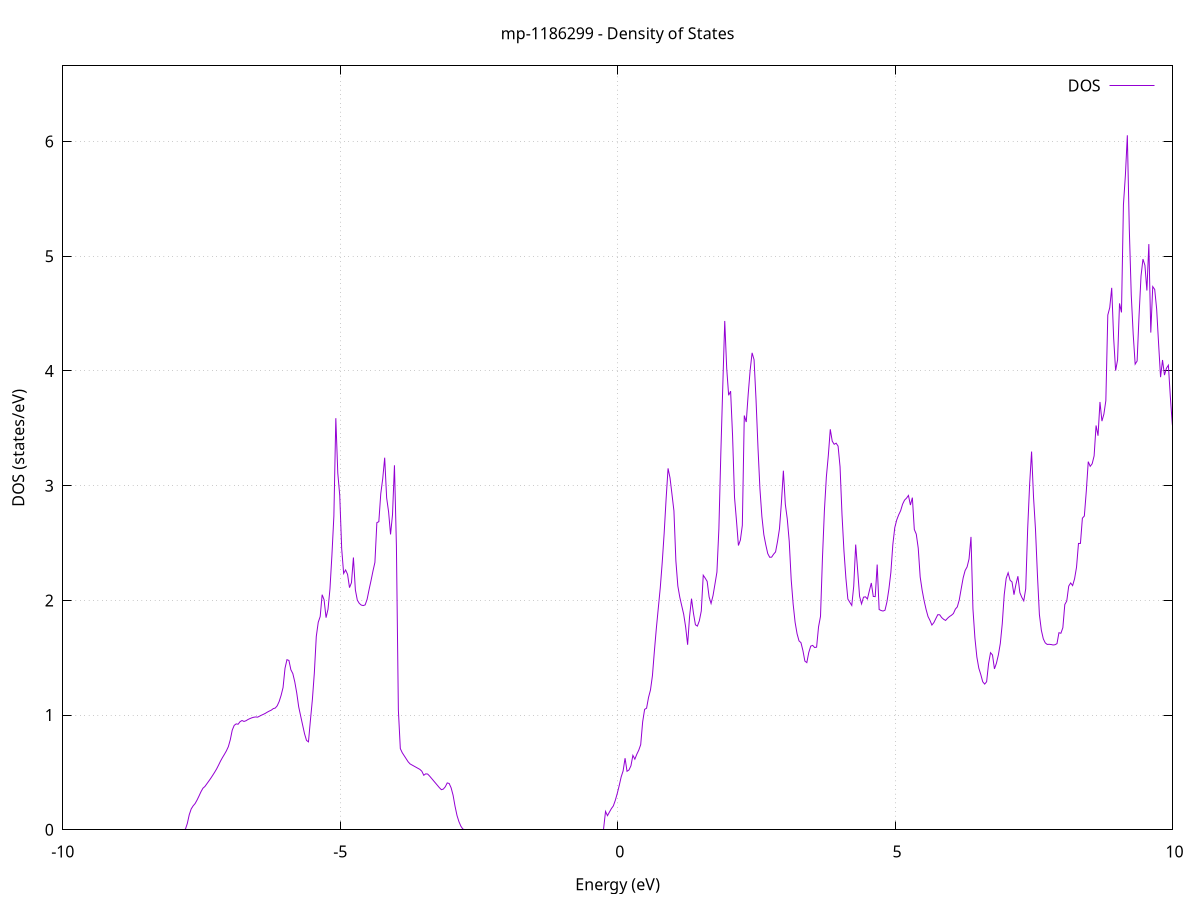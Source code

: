 set title 'mp-1186299 - Density of States'
set xlabel 'Energy (eV)'
set ylabel 'DOS (states/eV)'
set grid
set xrange [-10:10]
set yrange [0:6.660]
set xzeroaxis lt -1
set terminal png size 800,600
set output 'mp-1186299_dos_gnuplot.png'
plot '-' using 1:2 with lines title 'DOS'
-35.335700 0.000000
-35.300500 0.000000
-35.265200 0.000000
-35.230000 0.000000
-35.194800 0.000000
-35.159600 0.000000
-35.124300 0.000000
-35.089100 0.000000
-35.053900 0.000000
-35.018700 0.000000
-34.983400 0.000000
-34.948200 0.000000
-34.913000 0.000000
-34.877800 0.000000
-34.842600 0.000000
-34.807300 0.000000
-34.772100 0.000000
-34.736900 0.000000
-34.701700 0.000000
-34.666400 0.000000
-34.631200 0.000000
-34.596000 0.000000
-34.560800 0.000000
-34.525500 0.000000
-34.490300 0.000000
-34.455100 0.000000
-34.419900 0.000000
-34.384700 0.000000
-34.349400 0.000000
-34.314200 0.000000
-34.279000 0.000000
-34.243800 0.000000
-34.208500 0.000000
-34.173300 0.000000
-34.138100 0.000000
-34.102900 0.000000
-34.067600 0.000000
-34.032400 0.000000
-33.997200 0.000000
-33.962000 0.000000
-33.926800 0.000000
-33.891500 0.000000
-33.856300 0.000000
-33.821100 0.000000
-33.785900 0.000000
-33.750600 0.000000
-33.715400 0.000000
-33.680200 0.000000
-33.645000 0.000000
-33.609700 0.000000
-33.574500 0.000000
-33.539300 0.000000
-33.504100 0.000000
-33.468900 0.000000
-33.433600 0.000000
-33.398400 0.000000
-33.363200 0.000000
-33.328000 0.000000
-33.292700 0.000000
-33.257500 0.000000
-33.222300 0.000000
-33.187100 0.000000
-33.151900 0.000000
-33.116600 0.000000
-33.081400 0.000000
-33.046200 0.000000
-33.011000 0.000000
-32.975700 0.000000
-32.940500 0.000000
-32.905300 0.000000
-32.870100 0.000000
-32.834800 0.000000
-32.799600 0.000000
-32.764400 0.000000
-32.729200 0.000000
-32.694000 0.000000
-32.658700 0.000000
-32.623500 0.000000
-32.588300 0.000000
-32.553100 0.000000
-32.517800 0.000000
-32.482600 0.000000
-32.447400 0.000000
-32.412200 0.000000
-32.376900 0.000000
-32.341700 0.000000
-32.306500 0.000000
-32.271300 0.000000
-32.236100 0.000000
-32.200800 0.000000
-32.165600 0.000000
-32.130400 80.696700
-32.095200 0.000000
-32.059900 0.000000
-32.024700 0.000000
-31.989500 0.000000
-31.954300 0.000000
-31.919000 0.000000
-31.883800 0.000000
-31.848600 0.000000
-31.813400 0.000000
-31.778200 0.000000
-31.742900 0.000000
-31.707700 0.000000
-31.672500 0.000000
-31.637300 0.000000
-31.602000 0.000000
-31.566800 0.000000
-31.531600 0.000000
-31.496400 0.000000
-31.461100 0.000000
-31.425900 0.000000
-31.390700 0.000000
-31.355500 0.000000
-31.320300 0.000000
-31.285000 0.000000
-31.249800 0.000000
-31.214600 0.000000
-31.179400 0.000000
-31.144100 0.000000
-31.108900 0.000000
-31.073700 0.000000
-31.038500 0.000000
-31.003300 0.000000
-30.968000 0.000000
-30.932800 0.000000
-30.897600 0.000000
-30.862400 0.000000
-30.827100 0.000000
-30.791900 0.000000
-30.756700 0.000000
-30.721500 0.000000
-30.686200 0.000000
-30.651000 0.000000
-30.615800 0.000000
-30.580600 0.000000
-30.545400 0.000000
-30.510100 0.000000
-30.474900 0.000000
-30.439700 0.000000
-30.404500 0.000000
-30.369200 0.000000
-30.334000 0.000000
-30.298800 0.000000
-30.263600 0.000000
-30.228300 0.000000
-30.193100 0.000000
-30.157900 0.000000
-30.122700 0.000000
-30.087500 0.000000
-30.052200 0.000000
-30.017000 0.000000
-29.981800 0.000000
-29.946600 0.000000
-29.911300 0.000000
-29.876100 0.000000
-29.840900 0.000000
-29.805700 0.000000
-29.770400 0.000000
-29.735200 0.000000
-29.700000 0.000000
-29.664800 0.000000
-29.629600 0.000000
-29.594300 0.000000
-29.559100 0.000000
-29.523900 0.000000
-29.488700 0.000000
-29.453400 0.000000
-29.418200 0.000000
-29.383000 0.000000
-29.347800 0.000000
-29.312500 0.000000
-29.277300 0.000000
-29.242100 0.000000
-29.206900 0.000000
-29.171700 0.000000
-29.136400 0.000000
-29.101200 0.000000
-29.066000 0.000000
-29.030800 0.000000
-28.995500 0.000000
-28.960300 0.000000
-28.925100 0.000000
-28.889900 0.000000
-28.854700 0.000000
-28.819400 0.000000
-28.784200 0.000000
-28.749000 0.000000
-28.713800 0.000000
-28.678500 0.000000
-28.643300 0.000000
-28.608100 0.000000
-28.572900 0.000000
-28.537600 0.000000
-28.502400 0.000000
-28.467200 0.000000
-28.432000 0.000000
-28.396800 0.000000
-28.361500 0.000000
-28.326300 0.000000
-28.291100 0.000000
-28.255900 0.000000
-28.220600 0.000000
-28.185400 0.000000
-28.150200 0.000000
-28.115000 0.000000
-28.079700 0.000000
-28.044500 0.000000
-28.009300 0.000000
-27.974100 0.000000
-27.938900 0.000000
-27.903600 0.000000
-27.868400 0.000000
-27.833200 0.000000
-27.798000 0.000000
-27.762700 0.000000
-27.727500 0.000000
-27.692300 0.000000
-27.657100 0.000000
-27.621800 0.000000
-27.586600 0.000000
-27.551400 0.000000
-27.516200 0.000000
-27.481000 0.000000
-27.445700 0.000000
-27.410500 0.000000
-27.375300 0.000000
-27.340100 0.000000
-27.304800 0.000000
-27.269600 0.000000
-27.234400 0.000000
-27.199200 0.000000
-27.163900 0.000000
-27.128700 0.000000
-27.093500 0.000000
-27.058300 0.000000
-27.023100 0.000000
-26.987800 0.000000
-26.952600 0.000000
-26.917400 0.000000
-26.882200 0.000000
-26.846900 0.000000
-26.811700 0.000000
-26.776500 0.000000
-26.741300 0.000000
-26.706100 0.000000
-26.670800 0.000000
-26.635600 0.000000
-26.600400 0.000000
-26.565200 0.000000
-26.529900 0.000000
-26.494700 0.000000
-26.459500 0.000000
-26.424300 0.000000
-26.389000 0.000000
-26.353800 0.000000
-26.318600 0.000000
-26.283400 0.000000
-26.248200 0.000000
-26.212900 0.000000
-26.177700 0.000000
-26.142500 0.000000
-26.107300 0.000000
-26.072000 0.000000
-26.036800 0.000000
-26.001600 0.000000
-25.966400 0.000000
-25.931100 0.000000
-25.895900 0.000000
-25.860700 0.000000
-25.825500 0.000000
-25.790300 0.000000
-25.755000 0.000000
-25.719800 0.000000
-25.684600 0.000000
-25.649400 0.000000
-25.614100 0.000000
-25.578900 0.000000
-25.543700 0.000000
-25.508500 0.000000
-25.473200 0.000000
-25.438000 0.000000
-25.402800 0.000000
-25.367600 0.000000
-25.332400 0.000000
-25.297100 0.000000
-25.261900 0.000000
-25.226700 0.000000
-25.191500 0.000000
-25.156200 0.000000
-25.121000 0.000000
-25.085800 0.000000
-25.050600 0.000000
-25.015300 0.000000
-24.980100 0.000000
-24.944900 0.000000
-24.909700 0.000000
-24.874500 0.000000
-24.839200 0.000000
-24.804000 0.000000
-24.768800 0.000000
-24.733600 0.000000
-24.698300 0.000000
-24.663100 0.000000
-24.627900 0.000000
-24.592700 0.000000
-24.557400 0.000000
-24.522200 0.000000
-24.487000 0.000000
-24.451800 0.000000
-24.416600 0.000000
-24.381300 0.000000
-24.346100 0.000000
-24.310900 0.000000
-24.275700 0.000000
-24.240400 0.000000
-24.205200 0.000000
-24.170000 0.000000
-24.134800 0.000000
-24.099600 0.000000
-24.064300 0.000000
-24.029100 0.000000
-23.993900 0.000000
-23.958700 0.000000
-23.923400 0.000000
-23.888200 0.000000
-23.853000 0.000000
-23.817800 0.000000
-23.782500 0.000000
-23.747300 0.000000
-23.712100 0.000000
-23.676900 0.000000
-23.641700 0.000000
-23.606400 0.000000
-23.571200 0.000000
-23.536000 0.000000
-23.500800 0.000000
-23.465500 0.000000
-23.430300 0.000000
-23.395100 0.000000
-23.359900 0.000000
-23.324600 0.000000
-23.289400 0.000000
-23.254200 0.000000
-23.219000 0.000000
-23.183800 0.000000
-23.148500 0.000000
-23.113300 0.000000
-23.078100 0.000000
-23.042900 0.000000
-23.007600 0.000000
-22.972400 0.000000
-22.937200 0.000000
-22.902000 0.000000
-22.866700 0.000000
-22.831500 0.000000
-22.796300 0.000000
-22.761100 0.000000
-22.725900 0.000000
-22.690600 0.000000
-22.655400 0.000000
-22.620200 0.000000
-22.585000 0.000000
-22.549700 0.000000
-22.514500 0.000000
-22.479300 0.000000
-22.444100 0.000000
-22.408800 0.000000
-22.373600 0.000000
-22.338400 0.000000
-22.303200 0.000000
-22.268000 0.000000
-22.232700 0.000000
-22.197500 0.000000
-22.162300 0.000000
-22.127100 0.000000
-22.091800 0.000000
-22.056600 0.000000
-22.021400 0.000000
-21.986200 0.000000
-21.951000 0.000000
-21.915700 0.000000
-21.880500 0.000000
-21.845300 0.000000
-21.810100 0.000000
-21.774800 0.000000
-21.739600 0.000000
-21.704400 0.000000
-21.669200 0.000000
-21.633900 0.000000
-21.598700 0.000000
-21.563500 0.000000
-21.528300 0.000000
-21.493100 0.000000
-21.457800 0.000000
-21.422600 0.000000
-21.387400 0.000000
-21.352200 0.000000
-21.316900 0.000000
-21.281700 0.000000
-21.246500 0.000000
-21.211300 0.000000
-21.176000 0.000000
-21.140800 0.000000
-21.105600 0.000000
-21.070400 0.000000
-21.035200 0.000000
-20.999900 0.000000
-20.964700 0.000000
-20.929500 0.000000
-20.894300 0.000000
-20.859000 0.000000
-20.823800 0.000000
-20.788600 0.000000
-20.753400 0.000000
-20.718100 0.000000
-20.682900 0.000000
-20.647700 0.000000
-20.612500 0.000000
-20.577300 0.000000
-20.542000 0.000000
-20.506800 0.000000
-20.471600 0.000000
-20.436400 0.000000
-20.401100 0.000000
-20.365900 0.000000
-20.330700 0.000000
-20.295500 0.000000
-20.260200 0.000000
-20.225000 0.000000
-20.189800 0.000000
-20.154600 0.000000
-20.119400 0.000000
-20.084100 0.000000
-20.048900 0.000000
-20.013700 0.000000
-19.978500 0.000000
-19.943200 0.000000
-19.908000 0.000000
-19.872800 0.000000
-19.837600 0.000000
-19.802400 0.000000
-19.767100 0.000000
-19.731900 0.000000
-19.696700 0.000000
-19.661500 0.000000
-19.626200 0.000000
-19.591000 0.000000
-19.555800 0.000000
-19.520600 0.000000
-19.485300 0.000000
-19.450100 0.000000
-19.414900 0.000000
-19.379700 0.000000
-19.344500 0.000000
-19.309200 0.000000
-19.274000 0.000000
-19.238800 0.000000
-19.203600 0.000000
-19.168300 0.000000
-19.133100 0.000000
-19.097900 0.000000
-19.062700 0.000000
-19.027400 0.000000
-18.992200 0.000000
-18.957000 0.000000
-18.921800 0.000000
-18.886600 0.000000
-18.851300 0.000000
-18.816100 0.000000
-18.780900 0.000000
-18.745700 0.000000
-18.710400 0.000000
-18.675200 0.000000
-18.640000 0.000000
-18.604800 0.000000
-18.569500 0.000000
-18.534300 0.000000
-18.499100 0.000000
-18.463900 0.000000
-18.428700 0.000000
-18.393400 0.000000
-18.358200 0.000000
-18.323000 0.000000
-18.287800 0.000000
-18.252500 0.000000
-18.217300 0.000000
-18.182100 0.000000
-18.146900 0.000000
-18.111600 0.000000
-18.076400 0.000000
-18.041200 0.000000
-18.006000 0.000000
-17.970800 0.000000
-17.935500 0.000000
-17.900300 0.000000
-17.865100 0.000000
-17.829900 0.000000
-17.794600 0.000000
-17.759400 0.000000
-17.724200 0.000000
-17.689000 0.000000
-17.653800 0.000000
-17.618500 0.000000
-17.583300 0.000000
-17.548100 0.000000
-17.512900 0.000000
-17.477600 0.000000
-17.442400 0.000000
-17.407200 0.000000
-17.372000 0.000000
-17.336700 0.000000
-17.301500 0.000000
-17.266300 0.000000
-17.231100 0.000000
-17.195900 0.000000
-17.160600 0.000000
-17.125400 0.000000
-17.090200 0.000000
-17.055000 0.000000
-17.019700 0.000000
-16.984500 0.000000
-16.949300 0.000000
-16.914100 0.000000
-16.878800 0.000000
-16.843600 0.000000
-16.808400 0.000000
-16.773200 0.000000
-16.738000 0.000000
-16.702700 0.000000
-16.667500 0.000000
-16.632300 0.000000
-16.597100 0.000000
-16.561800 0.000000
-16.526600 0.000000
-16.491400 0.000000
-16.456200 0.000000
-16.420900 0.000000
-16.385700 0.000000
-16.350500 0.000000
-16.315300 0.000000
-16.280100 0.000000
-16.244800 0.000000
-16.209600 0.000000
-16.174400 0.000000
-16.139200 0.000000
-16.103900 0.000000
-16.068700 0.000000
-16.033500 0.000000
-15.998300 0.000000
-15.963000 0.000000
-15.927800 0.000000
-15.892600 0.000000
-15.857400 0.000000
-15.822200 0.000000
-15.786900 0.000000
-15.751700 0.000000
-15.716500 0.000000
-15.681300 0.000000
-15.646000 0.000000
-15.610800 0.000000
-15.575600 0.000000
-15.540400 0.000000
-15.505100 0.000000
-15.469900 0.000000
-15.434700 0.000000
-15.399500 0.000000
-15.364300 0.000000
-15.329000 0.000000
-15.293800 0.000000
-15.258600 0.000000
-15.223400 0.000000
-15.188100 0.000000
-15.152900 0.000000
-15.117700 0.000000
-15.082500 0.000000
-15.047300 0.000000
-15.012000 0.000000
-14.976800 0.000000
-14.941600 0.000000
-14.906400 0.000000
-14.871100 0.000000
-14.835900 0.000000
-14.800700 0.000000
-14.765500 0.000000
-14.730200 0.000000
-14.695000 0.000000
-14.659800 0.000000
-14.624600 0.000000
-14.589400 0.000000
-14.554100 0.000000
-14.518900 0.000000
-14.483700 0.000000
-14.448500 0.000000
-14.413200 0.000000
-14.378000 0.000000
-14.342800 0.000000
-14.307600 0.000000
-14.272300 0.000000
-14.237100 0.000000
-14.201900 0.000000
-14.166700 0.000000
-14.131500 0.000000
-14.096200 0.000000
-14.061000 0.000000
-14.025800 0.000000
-13.990600 0.000000
-13.955300 0.000000
-13.920100 0.000000
-13.884900 0.000000
-13.849700 0.000000
-13.814400 0.000000
-13.779200 0.000000
-13.744000 0.000000
-13.708800 0.000000
-13.673600 7.786800
-13.638300 10.005200
-13.603100 20.476400
-13.567900 20.407400
-13.532700 16.877600
-13.497400 52.427500
-13.462200 9.943800
-13.427000 11.277900
-13.391800 20.320400
-13.356500 11.593100
-13.321300 0.000000
-13.286100 0.000000
-13.250900 0.000000
-13.215700 0.000000
-13.180400 0.000000
-13.145200 0.000000
-13.110000 0.000000
-13.074800 0.000000
-13.039500 0.000000
-13.004300 0.000000
-12.969100 0.000000
-12.933900 0.000000
-12.898700 0.000000
-12.863400 0.000000
-12.828200 0.000000
-12.793000 0.000000
-12.757800 0.000000
-12.722500 0.000000
-12.687300 0.000000
-12.652100 0.000000
-12.616900 0.000000
-12.581600 0.000000
-12.546400 0.000000
-12.511200 0.000000
-12.476000 0.000000
-12.440800 0.000000
-12.405500 0.000000
-12.370300 0.000000
-12.335100 0.000000
-12.299900 0.000000
-12.264600 0.000000
-12.229400 0.000000
-12.194200 0.000000
-12.159000 0.000000
-12.123700 0.000000
-12.088500 0.000000
-12.053300 0.000000
-12.018100 0.000000
-11.982900 0.000000
-11.947600 0.000000
-11.912400 0.000000
-11.877200 0.000000
-11.842000 0.000000
-11.806700 0.000000
-11.771500 0.000000
-11.736300 0.000000
-11.701100 0.000000
-11.665800 0.000000
-11.630600 0.000000
-11.595400 0.000000
-11.560200 0.000000
-11.525000 0.000000
-11.489700 0.000000
-11.454500 0.000000
-11.419300 0.000000
-11.384100 0.000000
-11.348800 0.000000
-11.313600 0.000000
-11.278400 0.000000
-11.243200 0.000000
-11.207900 0.000000
-11.172700 0.000000
-11.137500 0.000000
-11.102300 0.000000
-11.067100 0.000000
-11.031800 0.000000
-10.996600 0.000000
-10.961400 0.000000
-10.926200 0.000000
-10.890900 0.000000
-10.855700 0.000000
-10.820500 0.000000
-10.785300 0.000000
-10.750100 0.000000
-10.714800 0.000000
-10.679600 0.000000
-10.644400 0.000000
-10.609200 0.000000
-10.573900 0.000000
-10.538700 0.000000
-10.503500 0.000000
-10.468300 0.000000
-10.433000 0.000000
-10.397800 0.000000
-10.362600 0.000000
-10.327400 0.000000
-10.292200 0.000000
-10.256900 0.000000
-10.221700 0.000000
-10.186500 0.000000
-10.151300 0.000000
-10.116000 0.000000
-10.080800 0.000000
-10.045600 0.000000
-10.010400 0.000000
-9.975100 0.000000
-9.939900 0.000000
-9.904700 0.000000
-9.869500 0.000000
-9.834300 0.000000
-9.799000 0.000000
-9.763800 0.000000
-9.728600 0.000000
-9.693400 0.000000
-9.658100 0.000000
-9.622900 0.000000
-9.587700 0.000000
-9.552500 0.000000
-9.517200 0.000000
-9.482000 0.000000
-9.446800 0.000000
-9.411600 0.000000
-9.376400 0.000000
-9.341100 0.000000
-9.305900 0.000000
-9.270700 0.000000
-9.235500 0.000000
-9.200200 0.000000
-9.165000 0.000000
-9.129800 0.000000
-9.094600 0.000000
-9.059300 0.000000
-9.024100 0.000000
-8.988900 0.000000
-8.953700 0.000000
-8.918500 0.000000
-8.883200 0.000000
-8.848000 0.000000
-8.812800 0.000000
-8.777600 0.000000
-8.742300 0.000000
-8.707100 0.000000
-8.671900 0.000000
-8.636700 0.000000
-8.601400 0.000000
-8.566200 0.000000
-8.531000 0.000000
-8.495800 0.000000
-8.460600 0.000000
-8.425300 0.000000
-8.390100 0.000000
-8.354900 0.000000
-8.319700 0.000000
-8.284400 0.000000
-8.249200 0.000000
-8.214000 0.000000
-8.178800 0.000000
-8.143600 0.000000
-8.108300 0.000000
-8.073100 0.000000
-8.037900 0.000000
-8.002700 0.000000
-7.967400 0.000000
-7.932200 0.000000
-7.897000 0.000000
-7.861800 0.000000
-7.826500 0.000000
-7.791300 0.003400
-7.756100 0.054300
-7.720900 0.131300
-7.685700 0.181700
-7.650400 0.208800
-7.615200 0.228700
-7.580000 0.259400
-7.544800 0.294500
-7.509500 0.331600
-7.474300 0.362100
-7.439100 0.377300
-7.403900 0.400800
-7.368600 0.424500
-7.333400 0.448700
-7.298200 0.474800
-7.263000 0.501700
-7.227800 0.530400
-7.192500 0.563800
-7.157300 0.598900
-7.122100 0.629500
-7.086900 0.657900
-7.051600 0.687900
-7.016400 0.724500
-6.981200 0.784900
-6.946000 0.868700
-6.910700 0.910200
-6.875500 0.923200
-6.840300 0.920300
-6.805100 0.942500
-6.769900 0.952700
-6.734600 0.944500
-6.699400 0.950400
-6.664200 0.961000
-6.629000 0.969000
-6.593700 0.976000
-6.558500 0.981100
-6.523300 0.983600
-6.488100 0.981700
-6.452800 0.990900
-6.417600 0.999400
-6.382400 1.007000
-6.347200 1.015800
-6.312000 1.026200
-6.276700 1.035200
-6.241500 1.043300
-6.206300 1.056200
-6.171100 1.061100
-6.135800 1.080700
-6.100600 1.118000
-6.065400 1.171800
-6.030200 1.240200
-5.995000 1.408200
-5.959700 1.483000
-5.924500 1.476200
-5.889300 1.395200
-5.854100 1.361800
-5.818800 1.289100
-5.783600 1.192800
-5.748400 1.072100
-5.713200 0.992300
-5.677900 0.914000
-5.642700 0.836600
-5.607500 0.779000
-5.572300 0.766600
-5.537100 0.954400
-5.501800 1.134600
-5.466600 1.365500
-5.431400 1.684900
-5.396200 1.808800
-5.360900 1.859400
-5.325700 2.049600
-5.290500 2.004100
-5.255300 1.849200
-5.220000 1.922900
-5.184800 2.100300
-5.149600 2.394200
-5.114400 2.734600
-5.079200 3.588400
-5.043900 3.109800
-5.008700 2.915500
-4.973500 2.451000
-4.938300 2.234500
-4.903000 2.265100
-4.867800 2.227200
-4.832600 2.111100
-4.797400 2.154200
-4.762100 2.373700
-4.726900 2.091000
-4.691700 2.002000
-4.656500 1.973800
-4.621300 1.959200
-4.586000 1.954700
-4.550800 1.960600
-4.515600 2.008800
-4.480400 2.093000
-4.445100 2.171600
-4.409900 2.255600
-4.374700 2.331100
-4.339500 2.677700
-4.304200 2.686000
-4.269000 2.930500
-4.233800 3.061100
-4.198600 3.243800
-4.163400 2.894600
-4.128100 2.771400
-4.092900 2.574900
-4.057700 2.745900
-4.022500 3.178000
-3.987200 2.475300
-3.952000 1.043800
-3.916800 0.707900
-3.881600 0.671500
-3.846400 0.645200
-3.811100 0.618900
-3.775900 0.592600
-3.740700 0.574100
-3.705500 0.564600
-3.670200 0.555000
-3.635000 0.545500
-3.599800 0.536000
-3.564600 0.526500
-3.529300 0.510500
-3.494100 0.475100
-3.458900 0.487700
-3.423700 0.485800
-3.388500 0.468000
-3.353200 0.447700
-3.318000 0.427500
-3.282800 0.407300
-3.247600 0.387100
-3.212300 0.366900
-3.177100 0.349600
-3.141900 0.354700
-3.106700 0.374400
-3.071400 0.408600
-3.036200 0.403500
-3.001000 0.365500
-2.965800 0.301000
-2.930600 0.205200
-2.895300 0.124700
-2.860100 0.070200
-2.824900 0.031100
-2.789700 0.005900
-2.754400 0.000000
-2.719200 0.000000
-2.684000 0.000000
-2.648800 0.000000
-2.613500 0.000000
-2.578300 0.000000
-2.543100 0.000000
-2.507900 0.000000
-2.472700 0.000000
-2.437400 0.000000
-2.402200 0.000000
-2.367000 0.000000
-2.331800 0.000000
-2.296500 0.000000
-2.261300 0.000000
-2.226100 0.000000
-2.190900 0.000000
-2.155600 0.000000
-2.120400 0.000000
-2.085200 0.000000
-2.050000 0.000000
-2.014800 0.000000
-1.979500 0.000000
-1.944300 0.000000
-1.909100 0.000000
-1.873900 0.000000
-1.838600 0.000000
-1.803400 0.000000
-1.768200 0.000000
-1.733000 0.000000
-1.697800 0.000000
-1.662500 0.000000
-1.627300 0.000000
-1.592100 0.000000
-1.556900 0.000000
-1.521600 0.000000
-1.486400 0.000000
-1.451200 0.000000
-1.416000 0.000000
-1.380700 0.000000
-1.345500 0.000000
-1.310300 0.000000
-1.275100 0.000000
-1.239900 0.000000
-1.204600 0.000000
-1.169400 0.000000
-1.134200 0.000000
-1.099000 0.000000
-1.063700 0.000000
-1.028500 0.000000
-0.993300 0.000000
-0.958100 0.000000
-0.922800 0.000000
-0.887600 0.000000
-0.852400 0.000000
-0.817200 0.000000
-0.782000 0.000000
-0.746700 0.000000
-0.711500 0.000000
-0.676300 0.000000
-0.641100 0.000000
-0.605800 0.000000
-0.570600 0.000000
-0.535400 0.000000
-0.500200 0.000000
-0.464900 0.000000
-0.429700 0.000000
-0.394500 0.000000
-0.359300 0.000000
-0.324100 0.000000
-0.288800 0.000000
-0.253600 0.000000
-0.218400 0.160100
-0.183200 0.123100
-0.147900 0.154600
-0.112700 0.184600
-0.077500 0.208000
-0.042300 0.256600
-0.007000 0.316600
0.028200 0.385200
0.063400 0.460800
0.098600 0.513300
0.133800 0.624200
0.169100 0.509900
0.204300 0.521500
0.239500 0.557700
0.274700 0.648500
0.310000 0.615700
0.345200 0.658300
0.380400 0.694000
0.415600 0.742200
0.450900 0.940700
0.486100 1.049800
0.521300 1.059900
0.556500 1.153700
0.591700 1.218900
0.627000 1.343500
0.662200 1.558000
0.697400 1.755900
0.732600 1.932300
0.767900 2.107900
0.803100 2.328500
0.838300 2.584400
0.873500 2.885400
0.908700 3.150900
0.944000 3.067700
0.979200 2.924900
1.014400 2.780300
1.049600 2.343600
1.084900 2.125200
1.120100 2.027600
1.155300 1.952200
1.190500 1.878400
1.225800 1.766900
1.261000 1.613200
1.296200 1.857600
1.331400 2.015000
1.366600 1.887300
1.401900 1.787100
1.437100 1.775600
1.472300 1.822100
1.507500 1.907500
1.542800 2.219200
1.578000 2.194100
1.613200 2.165800
1.648400 2.030000
1.683700 1.972900
1.718900 2.041400
1.754100 2.142800
1.789300 2.246600
1.824500 2.622600
1.859800 3.283400
1.895000 3.869200
1.930200 4.436300
1.965400 4.023500
2.000700 3.788000
2.035900 3.824100
2.071100 3.437400
2.106300 2.899400
2.141600 2.695100
2.176800 2.478400
2.212000 2.525700
2.247200 2.653900
2.282400 3.611500
2.317700 3.554900
2.352900 3.797400
2.388100 4.006100
2.423300 4.158200
2.458600 4.098000
2.493800 3.753100
2.529000 3.335300
2.564200 2.973900
2.599500 2.731600
2.634700 2.573200
2.669900 2.484500
2.705100 2.408300
2.740300 2.375700
2.775600 2.376900
2.810800 2.402600
2.846000 2.422400
2.881200 2.512600
2.916500 2.623900
2.951700 2.852300
2.986900 3.130500
3.022100 2.837900
3.057300 2.709200
3.092600 2.513900
3.127800 2.181100
3.163000 1.967900
3.198200 1.809400
3.233500 1.709400
3.268700 1.646900
3.303900 1.631400
3.339100 1.562400
3.374400 1.470700
3.409600 1.457400
3.444800 1.546300
3.480000 1.601100
3.515200 1.607400
3.550500 1.588900
3.585700 1.592200
3.620900 1.769700
3.656100 1.860500
3.691400 2.370900
3.726600 2.785700
3.761800 3.076600
3.797000 3.263200
3.832300 3.491600
3.867500 3.388100
3.902700 3.360900
3.937900 3.370400
3.973100 3.344600
4.008400 3.164400
4.043600 2.747100
4.078800 2.431100
4.114000 2.192500
4.149300 2.011600
4.184500 1.983300
4.219700 1.956000
4.254900 2.124300
4.290200 2.486300
4.325400 2.262700
4.360600 2.035000
4.395800 1.969200
4.431000 2.027900
4.466300 2.031000
4.501500 2.012200
4.536700 2.084000
4.571900 2.151700
4.607200 2.034100
4.642400 2.032800
4.677600 2.312300
4.712800 1.920500
4.748100 1.911600
4.783300 1.907100
4.818500 1.914400
4.853700 1.987300
4.888900 2.099200
4.924200 2.244200
4.959400 2.485300
4.994600 2.634100
5.029800 2.701200
5.065100 2.745900
5.100300 2.781900
5.135500 2.838700
5.170700 2.873800
5.205900 2.891200
5.241200 2.915000
5.276400 2.831100
5.311600 2.895600
5.346800 2.618100
5.382100 2.577600
5.417300 2.456000
5.452500 2.204300
5.487700 2.089100
5.523000 1.997700
5.558200 1.922500
5.593400 1.859600
5.628600 1.825700
5.663800 1.785000
5.699100 1.806300
5.734300 1.841100
5.769500 1.875300
5.804700 1.874300
5.840000 1.850100
5.875200 1.835000
5.910400 1.825100
5.945600 1.843800
5.980900 1.859200
6.016100 1.870200
6.051300 1.885200
6.086500 1.923700
6.121700 1.943400
6.157000 2.004500
6.192200 2.102100
6.227400 2.196600
6.262600 2.260500
6.297900 2.291400
6.333100 2.361100
6.368300 2.553300
6.403500 1.925900
6.438800 1.673600
6.474000 1.506600
6.509200 1.409000
6.544400 1.354400
6.579600 1.290600
6.614900 1.270200
6.650100 1.291000
6.685300 1.449200
6.720500 1.544000
6.755800 1.524100
6.791000 1.402700
6.826200 1.451200
6.861400 1.523900
6.896700 1.624400
6.931900 1.796900
6.967100 2.048500
7.002300 2.191500
7.037500 2.240700
7.072800 2.175900
7.108000 2.160400
7.143200 2.049500
7.178400 2.140000
7.213700 2.210600
7.248900 2.067900
7.284100 2.026200
7.319300 1.995800
7.354500 2.100500
7.389800 2.622400
7.425000 3.009900
7.460200 3.297600
7.495400 2.900500
7.530700 2.619600
7.565900 2.219800
7.601100 1.876600
7.636300 1.739700
7.671600 1.664700
7.706800 1.629300
7.742000 1.616000
7.777200 1.617000
7.812400 1.615100
7.847700 1.611200
7.882900 1.613300
7.918100 1.622800
7.953300 1.717900
7.988600 1.713400
8.023800 1.761000
8.059000 1.963900
8.094200 1.994400
8.129500 2.124200
8.164700 2.151800
8.199900 2.128900
8.235100 2.188500
8.270300 2.288900
8.305600 2.496200
8.340800 2.496300
8.376000 2.716800
8.411200 2.735600
8.446500 2.952400
8.481700 3.209500
8.516900 3.168700
8.552100 3.190900
8.587400 3.259600
8.622600 3.524900
8.657800 3.435500
8.693000 3.729800
8.728200 3.562600
8.763500 3.623800
8.798700 3.741100
8.833900 4.487500
8.869100 4.552400
8.904400 4.724900
8.939600 4.286000
8.974800 4.003100
9.010000 4.096700
9.045300 4.589300
9.080500 4.510600
9.115700 5.449200
9.150900 5.704200
9.186100 6.054900
9.221400 5.239400
9.256600 4.664300
9.291800 4.319500
9.327000 4.059500
9.362300 4.086800
9.397500 4.486100
9.432700 4.826800
9.467900 4.975700
9.503200 4.920700
9.538400 4.701300
9.573600 5.106300
9.608800 4.334900
9.644000 4.735700
9.679300 4.711000
9.714500 4.539600
9.749700 4.236200
9.784900 3.946100
9.820200 4.095600
9.855400 3.964000
9.890600 4.023700
9.925800 4.050400
9.961000 3.775900
9.996300 3.537600
10.031500 3.400500
10.066700 3.361800
10.101900 3.542700
10.137200 3.537900
10.172400 3.463800
10.207600 3.325100
10.242800 3.166800
10.278100 3.112200
10.313300 3.093900
10.348500 3.030100
10.383700 3.020000
10.418900 3.120500
10.454200 3.268200
10.489400 3.110400
10.524600 3.048600
10.559800 2.985100
10.595100 2.938400
10.630300 2.880300
10.665500 2.586400
10.700700 2.472300
10.736000 2.875800
10.771200 2.383900
10.806400 1.642800
10.841600 1.666300
10.876800 1.640600
10.912100 1.623700
10.947300 1.619800
10.982500 1.601800
11.017700 1.607700
11.053000 1.531100
11.088200 1.410900
11.123400 1.276700
11.158600 1.231200
11.193900 1.209200
11.229100 1.191700
11.264300 1.170100
11.299500 1.139400
11.334700 1.116300
11.370000 1.094600
11.405200 1.076600
11.440400 1.030900
11.475600 1.030900
11.510900 1.037900
11.546100 1.051500
11.581300 1.058100
11.616500 1.089900
11.651800 1.278400
11.687000 1.195100
11.722200 1.142600
11.757400 1.104400
11.792600 1.081300
11.827900 1.084500
11.863100 1.084000
11.898300 1.063600
11.933500 1.061600
11.968800 1.064700
12.004000 1.069500
12.039200 1.088000
12.074400 1.098700
12.109600 1.139400
12.144900 1.202400
12.180100 1.275500
12.215300 1.236000
12.250500 1.236600
12.285800 1.244500
12.321000 1.263500
12.356200 1.289000
12.391400 1.318000
12.426700 1.352000
12.461900 1.408300
12.497100 1.603900
12.532300 1.563900
12.567500 1.662100
12.602800 1.738300
12.638000 1.806700
12.673200 1.917800
12.708400 2.087900
12.743700 2.244800
12.778900 2.287200
12.814100 2.311200
12.849300 2.306000
12.884600 2.268100
12.919800 2.215100
12.955000 2.192200
12.990200 1.987100
13.025400 1.925300
13.060700 1.852200
13.095900 1.717300
13.131100 1.676200
13.166300 1.650700
13.201600 1.666000
13.236800 1.664800
13.272000 1.680200
13.307200 1.799900
13.342500 1.956100
13.377700 2.097700
13.412900 2.624700
13.448100 2.890100
13.483300 2.785300
13.518600 2.079100
13.553800 1.889900
13.589000 1.743200
13.624200 1.617700
13.659500 1.513200
13.694700 1.258200
13.729900 1.079200
13.765100 0.967800
13.800400 0.891600
13.835600 0.801000
13.870800 0.676700
13.906000 0.692400
13.941200 0.749500
13.976500 0.852600
14.011700 0.998600
14.046900 1.198800
14.082100 1.474200
14.117400 1.960100
14.152600 2.405700
14.187800 2.694400
14.223000 3.027800
14.258200 3.442900
14.293500 4.063000
14.328700 4.870900
14.363900 3.651500
14.399100 2.937700
14.434400 2.181200
14.469600 1.731800
14.504800 1.828500
14.540000 1.775300
14.575300 1.746300
14.610500 1.807900
14.645700 1.895900
14.680900 1.983800
14.716100 1.980200
14.751400 2.013800
14.786600 2.018300
14.821800 2.120700
14.857000 2.101400
14.892300 2.081900
14.927500 2.213100
14.962700 2.710000
14.997900 3.377600
15.033200 3.427500
15.068400 3.624400
15.103600 3.670000
15.138800 4.413600
15.174000 4.032300
15.209300 3.310500
15.244500 2.907500
15.279700 2.530300
15.314900 2.311100
15.350200 2.285100
15.385400 2.393200
15.420600 2.664200
15.455800 3.298500
15.491100 3.731000
15.526300 4.141900
15.561500 4.396100
15.596700 4.442000
15.631900 4.192200
15.667200 3.587900
15.702400 3.444600
15.737600 3.363300
15.772800 3.453500
15.808100 3.501100
15.843300 3.608600
15.878500 3.909300
15.913700 3.814800
15.949000 3.936500
15.984200 3.896100
16.019400 3.718000
16.054600 3.924800
16.089800 3.951200
16.125100 4.120300
16.160300 3.869300
16.195500 3.709800
16.230700 3.699600
16.266000 3.730300
16.301200 3.734800
16.336400 3.426500
16.371600 2.929200
16.406800 2.426200
16.442100 2.433700
16.477300 2.415600
16.512500 2.571400
16.547700 2.694700
16.583000 2.827500
16.618200 3.020800
16.653400 2.963300
16.688600 3.005200
16.723900 3.200400
16.759100 3.426100
16.794300 3.516800
16.829500 3.561900
16.864700 3.645900
16.900000 3.747600
16.935200 3.867000
16.970400 4.029600
17.005600 3.842300
17.040900 3.765100
17.076100 3.460000
17.111300 3.108800
17.146500 2.965900
17.181800 2.980800
17.217000 3.059400
17.252200 3.175400
17.287400 3.169800
17.322600 2.983900
17.357900 3.039600
17.393100 3.273200
17.428300 3.573300
17.463500 3.513600
17.498800 3.406300
17.534000 3.322600
17.569200 3.161900
17.604400 3.058100
17.639700 2.896600
17.674900 2.910800
17.710100 2.987800
17.745300 3.082000
17.780500 3.082500
17.815800 3.065300
17.851000 2.993300
17.886200 2.849000
17.921400 2.632500
17.956700 2.343400
17.991900 1.986700
18.027100 1.711200
18.062300 1.609700
18.097600 1.517700
18.132800 1.467900
18.168000 1.536600
18.203200 1.644300
18.238400 1.765200
18.273700 1.869300
18.308900 2.093700
18.344100 2.412000
18.379300 2.703800
18.414600 2.903600
18.449800 3.083000
18.485000 3.041600
18.520200 3.099500
18.555500 3.189000
18.590700 3.334400
18.625900 3.642300
18.661100 3.851200
18.696300 3.626400
18.731600 3.297000
18.766800 2.948300
18.802000 2.809000
18.837200 2.753600
18.872500 2.679700
18.907700 2.673000
18.942900 2.728200
18.978100 2.823200
19.013300 2.962400
19.048600 3.398100
19.083800 3.486500
19.119000 3.227300
19.154200 2.893400
19.189500 2.872700
19.224700 2.945500
19.259900 3.114400
19.295100 3.259500
19.330400 3.449600
19.365600 3.540600
19.400800 3.527100
19.436000 3.407400
19.471200 3.542900
19.506500 3.440800
19.541700 3.599800
19.576900 3.532900
19.612100 3.265500
19.647400 3.172300
19.682600 3.100700
19.717800 2.951100
19.753000 2.967000
19.788300 3.001900
19.823500 3.112600
19.858700 3.262900
19.893900 3.361400
19.929100 3.552900
19.964400 3.687100
19.999600 3.675000
20.034800 3.629000
20.070000 3.381700
20.105300 3.156300
20.140500 2.957800
20.175700 2.908400
20.210900 2.736700
20.246200 2.771900
20.281400 2.272300
20.316600 2.244900
20.351800 2.340700
20.387000 2.412900
20.422300 2.439400
20.457500 2.475200
20.492700 2.574200
20.527900 2.720600
20.563200 3.088700
20.598400 3.283500
20.633600 3.300000
20.668800 3.228200
20.704100 3.099900
20.739300 3.102400
20.774500 3.189000
20.809700 3.171000
20.844900 3.154800
20.880200 3.221000
20.915400 3.282100
20.950600 3.657500
20.985800 3.492200
21.021100 3.190900
21.056300 3.071800
21.091500 3.032500
21.126700 2.995800
21.161900 2.878000
21.197200 3.001900
21.232400 3.268400
21.267600 3.098900
21.302800 2.971900
21.338100 2.955700
21.373300 3.304300
21.408500 3.074100
21.443700 2.857300
21.479000 2.829900
21.514200 2.846500
21.549400 2.887600
21.584600 2.854300
21.619800 2.816600
21.655100 2.899000
21.690300 2.918500
21.725500 2.840300
21.760700 2.751100
21.796000 2.738500
21.831200 2.755500
21.866400 2.765000
21.901600 2.812800
21.936900 2.920300
21.972100 2.960200
22.007300 3.031100
22.042500 3.137900
22.077700 3.331900
22.113000 3.276800
22.148200 3.382800
22.183400 3.663100
22.218600 3.657700
22.253900 3.823100
22.289100 3.995900
22.324300 3.963600
22.359500 3.888600
22.394800 4.122400
22.430000 4.023700
22.465200 3.676200
22.500400 3.530100
22.535600 3.457900
22.570900 3.285900
22.606100 3.211800
22.641300 3.169900
22.676500 3.149800
22.711800 3.164200
22.747000 3.362300
22.782200 3.243200
22.817400 3.172300
22.852700 2.952400
22.887900 2.949100
22.923100 2.967100
22.958300 3.016300
22.993500 3.124800
23.028800 3.230100
23.064000 3.326700
23.099200 3.380700
23.134400 3.589500
23.169700 3.541700
23.204900 3.640800
23.240100 3.728100
23.275300 3.693000
23.310500 3.529700
23.345800 3.409100
23.381000 3.334200
23.416200 3.214700
23.451400 3.176600
23.486700 3.172000
23.521900 3.202700
23.557100 3.245000
23.592300 3.242800
23.627600 3.529800
23.662800 3.610000
23.698000 3.731600
23.733200 3.735000
23.768400 3.730200
23.803700 3.583300
23.838900 3.361400
23.874100 3.150300
23.909300 3.033900
23.944600 2.919100
23.979800 2.990500
24.015000 3.089200
24.050200 3.298200
24.085500 3.356800
24.120700 3.409300
24.155900 3.432100
24.191100 3.307900
24.226300 3.317300
24.261600 3.413300
24.296800 3.562600
24.332000 3.906800
24.367200 4.048200
24.402500 3.930000
24.437700 3.752500
24.472900 3.944400
24.508100 3.690900
24.543400 3.544900
24.578600 3.423600
24.613800 3.371700
24.649000 3.224800
24.684200 3.018700
24.719500 2.853400
24.754700 2.824500
24.789900 2.977600
24.825100 3.010600
24.860400 3.085100
24.895600 3.211500
24.930800 3.434400
24.966000 3.561400
25.001300 3.555900
25.036500 3.701100
25.071700 3.735500
25.106900 3.768200
25.142100 3.880500
25.177400 3.810800
25.212600 3.853100
25.247800 3.850000
25.283000 3.702300
25.318300 3.603900
25.353500 3.495300
25.388700 3.397200
25.423900 3.197700
25.459100 3.047700
25.494400 2.945000
25.529600 2.890000
25.564800 2.892400
25.600000 2.956700
25.635300 3.131900
25.670500 3.308400
25.705700 3.408900
25.740900 3.547400
25.776200 3.638800
25.811400 3.883700
25.846600 4.075800
25.881800 4.083500
25.917000 4.045200
25.952300 3.950000
25.987500 4.104800
26.022700 4.169000
26.057900 4.129500
26.093200 3.928100
26.128400 3.777000
26.163600 3.697700
26.198800 3.650000
26.234100 3.612100
26.269300 3.608000
26.304500 3.665000
26.339700 3.700500
26.374900 3.788300
26.410200 3.822200
26.445400 4.002000
26.480600 4.121700
26.515800 4.113900
26.551100 4.190100
26.586300 4.126700
26.621500 4.157100
26.656700 4.219900
26.692000 4.182200
26.727200 4.208300
26.762400 3.932100
26.797600 3.700300
26.832800 3.542700
26.868100 3.167200
26.903300 3.045300
26.938500 3.019200
26.973700 3.024200
27.009000 2.943200
27.044200 2.892900
27.079400 2.891200
27.114600 3.052600
27.149900 3.244400
27.185100 3.371900
27.220300 3.468300
27.255500 3.619600
27.290700 3.702100
27.326000 3.915900
27.361200 3.822600
27.396400 4.036100
27.431600 4.133500
27.466900 4.394300
27.502100 4.167900
27.537300 4.092900
27.572500 4.137000
27.607800 4.039900
27.643000 4.005700
27.678200 3.740100
27.713400 3.524200
27.748600 3.446000
27.783900 3.435600
27.819100 3.432000
27.854300 3.403200
27.889500 3.449600
27.924800 3.593300
27.960000 3.596200
27.995200 3.728500
28.030400 3.763200
28.065600 3.814300
28.100900 3.655200
28.136100 3.457300
28.171300 3.383300
28.206500 3.394800
28.241800 3.558200
28.277000 3.852900
28.312200 4.161100
28.347400 4.405500
28.382700 4.611000
28.417900 4.618200
28.453100 4.112100
28.488300 3.772400
28.523500 3.479900
28.558800 3.240900
28.594000 3.040900
28.629200 2.836500
28.664400 2.683400
28.699700 2.572700
28.734900 2.440100
28.770100 2.325900
28.805300 2.241600
28.840600 2.199800
28.875800 2.166300
28.911000 2.014800
28.946200 1.883100
28.981400 1.798700
29.016700 1.852400
29.051900 1.870500
29.087100 1.849000
29.122300 1.838900
29.157600 1.784700
29.192800 1.704500
29.228000 1.552900
29.263200 1.456500
29.298500 1.393400
29.333700 1.399400
29.368900 1.316000
29.404100 1.181100
29.439300 1.022200
29.474600 0.971600
29.509800 0.941100
29.545000 0.904800
29.580200 0.859800
29.615500 0.761500
29.650700 0.730500
29.685900 0.694400
29.721100 0.661800
29.756400 0.631400
29.791600 0.603100
29.826800 0.573400
29.862000 0.551600
29.897200 0.517500
29.932500 0.510100
29.967700 0.496100
30.002900 0.486300
30.038100 0.481600
30.073400 0.485300
30.108600 0.576500
30.143800 0.466800
30.179000 0.451800
30.214200 0.435800
30.249500 0.421400
30.284700 0.374300
30.319900 0.359000
30.355100 0.332900
30.390400 0.313500
30.425600 0.301500
30.460800 0.256100
30.496000 0.233400
30.531300 0.213800
30.566500 0.197400
30.601700 0.155000
30.636900 0.110800
30.672100 0.071100
30.707400 0.050200
30.742600 0.034500
30.777800 0.024000
30.813000 0.018700
30.848300 0.017500
30.883500 0.016700
30.918700 0.016000
30.953900 0.015200
30.989200 0.014400
31.024400 0.013700
31.059600 0.012900
31.094800 0.012200
31.130000 0.011500
31.165300 0.010800
31.200500 0.010200
31.235700 0.009500
31.270900 0.008900
31.306200 0.008300
31.341400 0.007700
31.376600 0.007100
31.411800 0.006500
31.447100 0.005900
31.482300 0.005400
31.517500 0.004800
31.552700 0.004300
31.587900 0.003800
31.623200 0.003300
31.658400 0.002900
31.693600 0.002400
31.728800 0.002000
31.764100 0.001500
31.799300 0.001100
31.834500 0.000700
31.869700 0.000300
31.905000 0.000000
31.940200 0.000000
31.975400 0.000000
32.010600 0.000000
32.045800 0.000000
32.081100 0.000000
32.116300 0.000000
32.151500 0.000000
32.186700 0.000000
32.222000 0.000000
32.257200 0.000000
32.292400 0.000000
32.327600 0.000000
32.362800 0.000000
32.398100 0.000000
32.433300 0.000000
32.468500 0.000000
32.503700 0.000000
32.539000 0.000000
32.574200 0.000000
32.609400 0.000000
32.644600 0.000000
32.679900 0.000000
32.715100 0.000000
32.750300 0.000000
32.785500 0.000000
32.820700 0.000000
32.856000 0.000000
32.891200 0.000000
32.926400 0.000000
32.961600 0.000000
32.996900 0.000000
33.032100 0.000000
33.067300 0.000000
33.102500 0.000000
33.137800 0.000000
33.173000 0.000000
33.208200 0.000000
33.243400 0.000000
33.278600 0.000000
33.313900 0.000000
33.349100 0.000000
33.384300 0.000000
33.419500 0.000000
33.454800 0.000000
33.490000 0.000000
33.525200 0.000000
33.560400 0.000000
33.595700 0.000000
33.630900 0.000000
33.666100 0.000000
33.701300 0.000000
33.736500 0.000000
33.771800 0.000000
33.807000 0.000000
33.842200 0.000000
33.877400 0.000000
33.912700 0.000000
33.947900 0.000000
33.983100 0.000000
34.018300 0.000000
34.053600 0.000000
34.088800 0.000000
34.124000 0.000000
34.159200 0.000000
34.194400 0.000000
34.229700 0.000000
34.264900 0.000000
34.300100 0.000000
34.335300 0.000000
34.370600 0.000000
34.405800 0.000000
34.441000 0.000000
34.476200 0.000000
34.511400 0.000000
34.546700 0.000000
34.581900 0.000000
34.617100 0.000000
34.652300 0.000000
34.687600 0.000000
34.722800 0.000000
34.758000 0.000000
34.793200 0.000000
34.828500 0.000000
34.863700 0.000000
34.898900 0.000000
34.934100 0.000000
34.969300 0.000000
35.004600 0.000000
35.039800 0.000000
35.075000 0.000000
35.110200 0.000000
e
